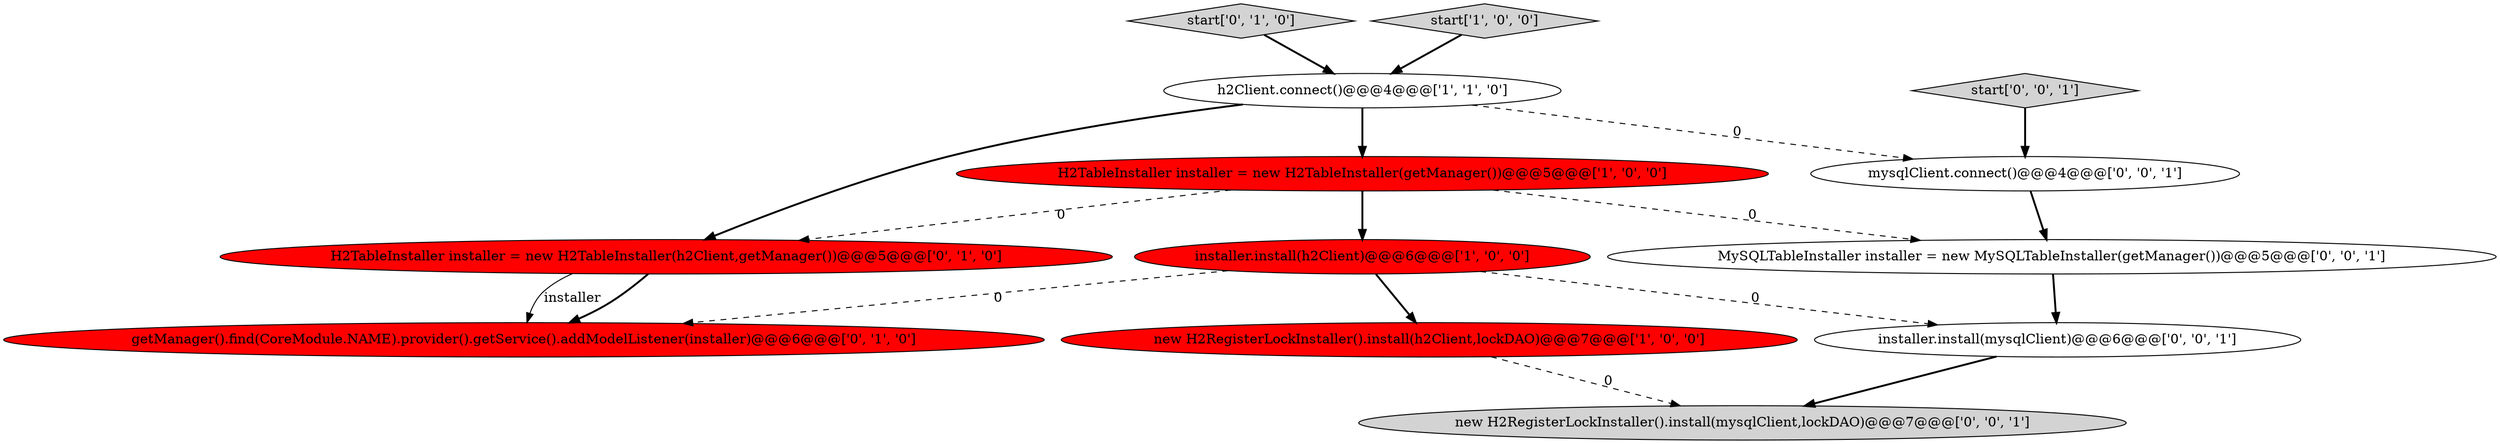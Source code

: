 digraph {
6 [style = filled, label = "start['0', '1', '0']", fillcolor = lightgray, shape = diamond image = "AAA0AAABBB2BBB"];
12 [style = filled, label = "mysqlClient.connect()@@@4@@@['0', '0', '1']", fillcolor = white, shape = ellipse image = "AAA0AAABBB3BBB"];
11 [style = filled, label = "installer.install(mysqlClient)@@@6@@@['0', '0', '1']", fillcolor = white, shape = ellipse image = "AAA0AAABBB3BBB"];
7 [style = filled, label = "H2TableInstaller installer = new H2TableInstaller(h2Client,getManager())@@@5@@@['0', '1', '0']", fillcolor = red, shape = ellipse image = "AAA1AAABBB2BBB"];
9 [style = filled, label = "MySQLTableInstaller installer = new MySQLTableInstaller(getManager())@@@5@@@['0', '0', '1']", fillcolor = white, shape = ellipse image = "AAA0AAABBB3BBB"];
10 [style = filled, label = "start['0', '0', '1']", fillcolor = lightgray, shape = diamond image = "AAA0AAABBB3BBB"];
3 [style = filled, label = "H2TableInstaller installer = new H2TableInstaller(getManager())@@@5@@@['1', '0', '0']", fillcolor = red, shape = ellipse image = "AAA1AAABBB1BBB"];
0 [style = filled, label = "installer.install(h2Client)@@@6@@@['1', '0', '0']", fillcolor = red, shape = ellipse image = "AAA1AAABBB1BBB"];
8 [style = filled, label = "new H2RegisterLockInstaller().install(mysqlClient,lockDAO)@@@7@@@['0', '0', '1']", fillcolor = lightgray, shape = ellipse image = "AAA0AAABBB3BBB"];
5 [style = filled, label = "getManager().find(CoreModule.NAME).provider().getService().addModelListener(installer)@@@6@@@['0', '1', '0']", fillcolor = red, shape = ellipse image = "AAA1AAABBB2BBB"];
1 [style = filled, label = "start['1', '0', '0']", fillcolor = lightgray, shape = diamond image = "AAA0AAABBB1BBB"];
2 [style = filled, label = "new H2RegisterLockInstaller().install(h2Client,lockDAO)@@@7@@@['1', '0', '0']", fillcolor = red, shape = ellipse image = "AAA1AAABBB1BBB"];
4 [style = filled, label = "h2Client.connect()@@@4@@@['1', '1', '0']", fillcolor = white, shape = ellipse image = "AAA0AAABBB1BBB"];
11->8 [style = bold, label=""];
4->3 [style = bold, label=""];
6->4 [style = bold, label=""];
1->4 [style = bold, label=""];
7->5 [style = bold, label=""];
7->5 [style = solid, label="installer"];
0->11 [style = dashed, label="0"];
9->11 [style = bold, label=""];
0->5 [style = dashed, label="0"];
3->9 [style = dashed, label="0"];
12->9 [style = bold, label=""];
10->12 [style = bold, label=""];
3->7 [style = dashed, label="0"];
2->8 [style = dashed, label="0"];
4->7 [style = bold, label=""];
3->0 [style = bold, label=""];
4->12 [style = dashed, label="0"];
0->2 [style = bold, label=""];
}
